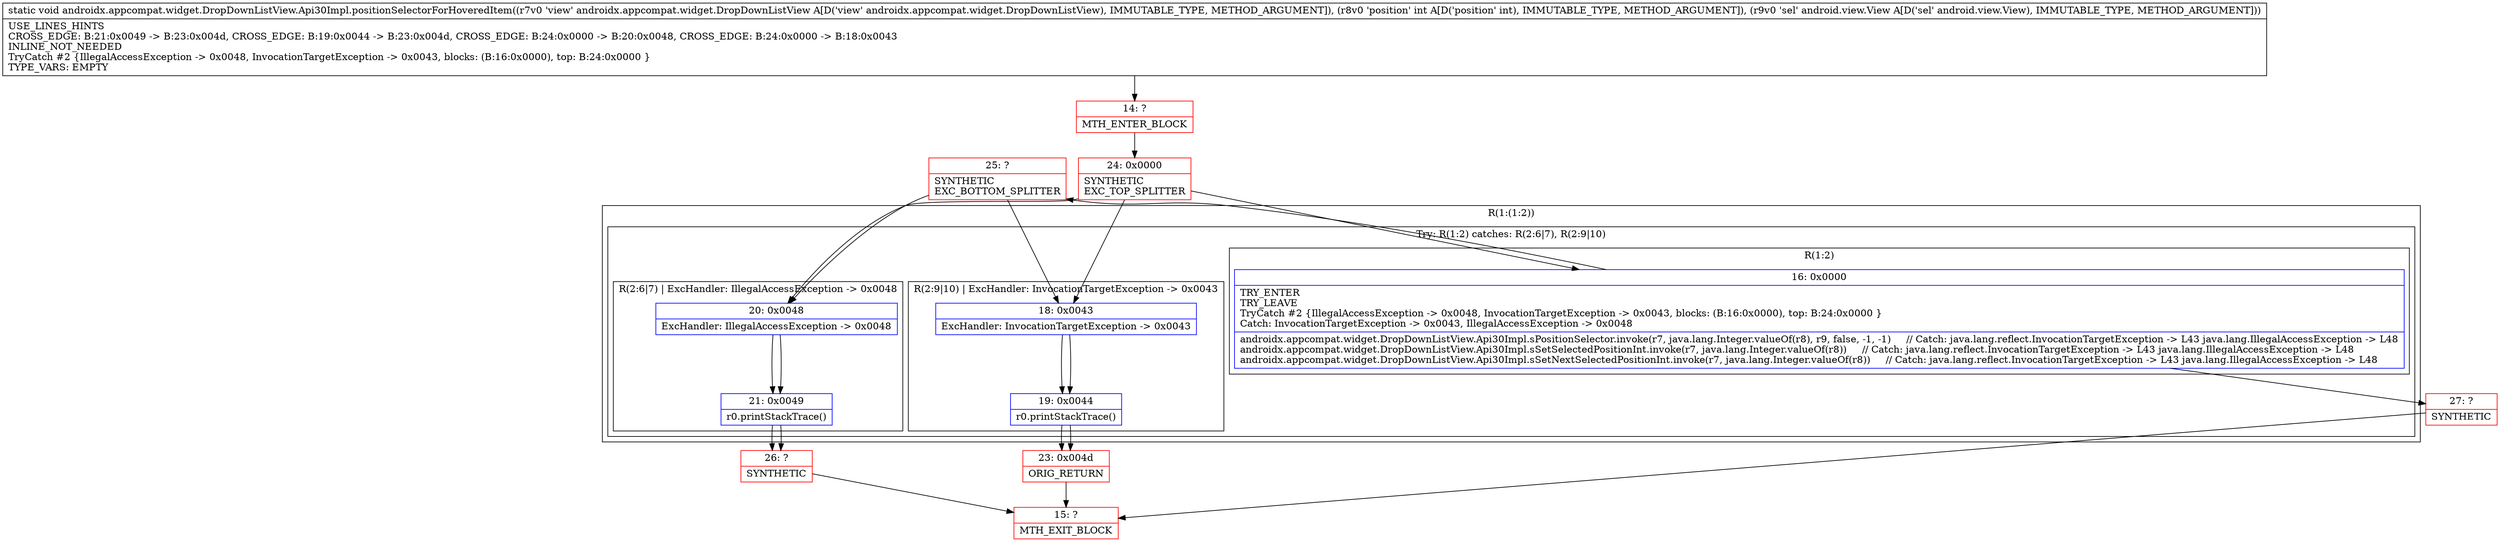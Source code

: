 digraph "CFG forandroidx.appcompat.widget.DropDownListView.Api30Impl.positionSelectorForHoveredItem(Landroidx\/appcompat\/widget\/DropDownListView;ILandroid\/view\/View;)V" {
subgraph cluster_Region_1336624931 {
label = "R(1:(1:2))";
node [shape=record,color=blue];
subgraph cluster_TryCatchRegion_877745065 {
label = "Try: R(1:2) catches: R(2:6|7), R(2:9|10)";
node [shape=record,color=blue];
subgraph cluster_Region_457729417 {
label = "R(1:2)";
node [shape=record,color=blue];
Node_16 [shape=record,label="{16\:\ 0x0000|TRY_ENTER\lTRY_LEAVE\lTryCatch #2 \{IllegalAccessException \-\> 0x0048, InvocationTargetException \-\> 0x0043, blocks: (B:16:0x0000), top: B:24:0x0000 \}\lCatch: InvocationTargetException \-\> 0x0043, IllegalAccessException \-\> 0x0048\l|androidx.appcompat.widget.DropDownListView.Api30Impl.sPositionSelector.invoke(r7, java.lang.Integer.valueOf(r8), r9, false, \-1, \-1)     \/\/ Catch: java.lang.reflect.InvocationTargetException \-\> L43 java.lang.IllegalAccessException \-\> L48\landroidx.appcompat.widget.DropDownListView.Api30Impl.sSetSelectedPositionInt.invoke(r7, java.lang.Integer.valueOf(r8))     \/\/ Catch: java.lang.reflect.InvocationTargetException \-\> L43 java.lang.IllegalAccessException \-\> L48\landroidx.appcompat.widget.DropDownListView.Api30Impl.sSetNextSelectedPositionInt.invoke(r7, java.lang.Integer.valueOf(r8))     \/\/ Catch: java.lang.reflect.InvocationTargetException \-\> L43 java.lang.IllegalAccessException \-\> L48\l}"];
}
subgraph cluster_Region_928092958 {
label = "R(2:6|7) | ExcHandler: IllegalAccessException \-\> 0x0048\l";
node [shape=record,color=blue];
Node_20 [shape=record,label="{20\:\ 0x0048|ExcHandler: IllegalAccessException \-\> 0x0048\l}"];
Node_21 [shape=record,label="{21\:\ 0x0049|r0.printStackTrace()\l}"];
}
subgraph cluster_Region_584472712 {
label = "R(2:9|10) | ExcHandler: InvocationTargetException \-\> 0x0043\l";
node [shape=record,color=blue];
Node_18 [shape=record,label="{18\:\ 0x0043|ExcHandler: InvocationTargetException \-\> 0x0043\l}"];
Node_19 [shape=record,label="{19\:\ 0x0044|r0.printStackTrace()\l}"];
}
}
}
subgraph cluster_Region_928092958 {
label = "R(2:6|7) | ExcHandler: IllegalAccessException \-\> 0x0048\l";
node [shape=record,color=blue];
Node_20 [shape=record,label="{20\:\ 0x0048|ExcHandler: IllegalAccessException \-\> 0x0048\l}"];
Node_21 [shape=record,label="{21\:\ 0x0049|r0.printStackTrace()\l}"];
}
subgraph cluster_Region_584472712 {
label = "R(2:9|10) | ExcHandler: InvocationTargetException \-\> 0x0043\l";
node [shape=record,color=blue];
Node_18 [shape=record,label="{18\:\ 0x0043|ExcHandler: InvocationTargetException \-\> 0x0043\l}"];
Node_19 [shape=record,label="{19\:\ 0x0044|r0.printStackTrace()\l}"];
}
Node_14 [shape=record,color=red,label="{14\:\ ?|MTH_ENTER_BLOCK\l}"];
Node_24 [shape=record,color=red,label="{24\:\ 0x0000|SYNTHETIC\lEXC_TOP_SPLITTER\l}"];
Node_25 [shape=record,color=red,label="{25\:\ ?|SYNTHETIC\lEXC_BOTTOM_SPLITTER\l}"];
Node_27 [shape=record,color=red,label="{27\:\ ?|SYNTHETIC\l}"];
Node_15 [shape=record,color=red,label="{15\:\ ?|MTH_EXIT_BLOCK\l}"];
Node_26 [shape=record,color=red,label="{26\:\ ?|SYNTHETIC\l}"];
Node_23 [shape=record,color=red,label="{23\:\ 0x004d|ORIG_RETURN\l}"];
MethodNode[shape=record,label="{static void androidx.appcompat.widget.DropDownListView.Api30Impl.positionSelectorForHoveredItem((r7v0 'view' androidx.appcompat.widget.DropDownListView A[D('view' androidx.appcompat.widget.DropDownListView), IMMUTABLE_TYPE, METHOD_ARGUMENT]), (r8v0 'position' int A[D('position' int), IMMUTABLE_TYPE, METHOD_ARGUMENT]), (r9v0 'sel' android.view.View A[D('sel' android.view.View), IMMUTABLE_TYPE, METHOD_ARGUMENT]))  | USE_LINES_HINTS\lCROSS_EDGE: B:21:0x0049 \-\> B:23:0x004d, CROSS_EDGE: B:19:0x0044 \-\> B:23:0x004d, CROSS_EDGE: B:24:0x0000 \-\> B:20:0x0048, CROSS_EDGE: B:24:0x0000 \-\> B:18:0x0043\lINLINE_NOT_NEEDED\lTryCatch #2 \{IllegalAccessException \-\> 0x0048, InvocationTargetException \-\> 0x0043, blocks: (B:16:0x0000), top: B:24:0x0000 \}\lTYPE_VARS: EMPTY\l}"];
MethodNode -> Node_14;Node_16 -> Node_25;
Node_16 -> Node_27;
Node_20 -> Node_21;
Node_21 -> Node_26;
Node_18 -> Node_19;
Node_19 -> Node_23;
Node_20 -> Node_21;
Node_21 -> Node_26;
Node_18 -> Node_19;
Node_19 -> Node_23;
Node_14 -> Node_24;
Node_24 -> Node_16;
Node_24 -> Node_20;
Node_24 -> Node_18;
Node_25 -> Node_20;
Node_25 -> Node_18;
Node_27 -> Node_15;
Node_26 -> Node_15;
Node_23 -> Node_15;
}

